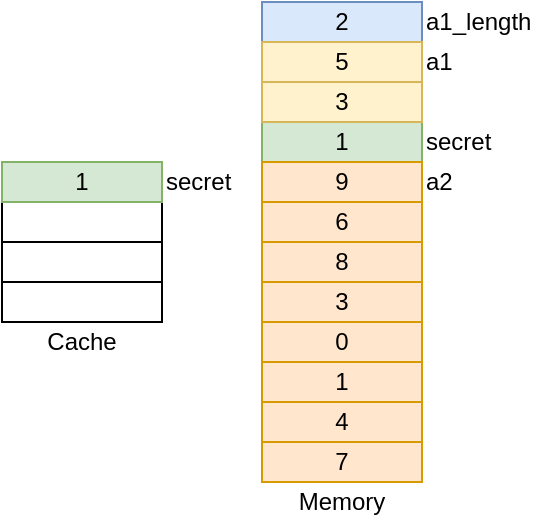<mxfile version="18.0.4" type="device" pages="2">
  <diagram id="a3TpG_nRwLeurYxLlEE_" name="Page-1">
    <mxGraphModel dx="593" dy="394" grid="1" gridSize="10" guides="1" tooltips="1" connect="1" arrows="1" fold="1" page="1" pageScale="1" pageWidth="520" pageHeight="250" math="0" shadow="0">
      <root>
        <mxCell id="0" />
        <mxCell id="1" parent="0" />
        <mxCell id="K2zTh3eD51Z4YKB7R2rv-2" value="1" style="rounded=0;whiteSpace=wrap;html=1;fillColor=#d5e8d4;strokeColor=#82b366;" vertex="1" parent="1">
          <mxGeometry x="320" y="60" width="80" height="20" as="geometry" />
        </mxCell>
        <mxCell id="K2zTh3eD51Z4YKB7R2rv-3" value="2" style="rounded=0;whiteSpace=wrap;html=1;fillColor=#dae8fc;strokeColor=#6c8ebf;" vertex="1" parent="1">
          <mxGeometry x="320" width="80" height="20" as="geometry" />
        </mxCell>
        <mxCell id="K2zTh3eD51Z4YKB7R2rv-4" value="5" style="rounded=0;whiteSpace=wrap;html=1;fillColor=#fff2cc;strokeColor=#d6b656;" vertex="1" parent="1">
          <mxGeometry x="320" y="20" width="80" height="20" as="geometry" />
        </mxCell>
        <mxCell id="K2zTh3eD51Z4YKB7R2rv-5" value="3" style="rounded=0;whiteSpace=wrap;html=1;fillColor=#fff2cc;strokeColor=#d6b656;" vertex="1" parent="1">
          <mxGeometry x="320" y="40" width="80" height="20" as="geometry" />
        </mxCell>
        <mxCell id="K2zTh3eD51Z4YKB7R2rv-6" value="2" style="rounded=0;whiteSpace=wrap;html=1;" vertex="1" parent="1">
          <mxGeometry x="320" y="80" width="80" height="20" as="geometry" />
        </mxCell>
        <mxCell id="K2zTh3eD51Z4YKB7R2rv-7" value="2" style="rounded=0;whiteSpace=wrap;html=1;" vertex="1" parent="1">
          <mxGeometry x="320" y="100" width="80" height="20" as="geometry" />
        </mxCell>
        <mxCell id="K2zTh3eD51Z4YKB7R2rv-8" value="2" style="rounded=0;whiteSpace=wrap;html=1;" vertex="1" parent="1">
          <mxGeometry x="320" y="120" width="80" height="20" as="geometry" />
        </mxCell>
        <mxCell id="K2zTh3eD51Z4YKB7R2rv-9" value="2" style="rounded=0;whiteSpace=wrap;html=1;" vertex="1" parent="1">
          <mxGeometry x="320" y="140" width="80" height="20" as="geometry" />
        </mxCell>
        <mxCell id="K2zTh3eD51Z4YKB7R2rv-10" value="2" style="rounded=0;whiteSpace=wrap;html=1;" vertex="1" parent="1">
          <mxGeometry x="320" y="160" width="80" height="20" as="geometry" />
        </mxCell>
        <mxCell id="K2zTh3eD51Z4YKB7R2rv-11" value="2" style="rounded=0;whiteSpace=wrap;html=1;" vertex="1" parent="1">
          <mxGeometry x="320" y="180" width="80" height="20" as="geometry" />
        </mxCell>
        <mxCell id="K2zTh3eD51Z4YKB7R2rv-12" value="2" style="rounded=0;whiteSpace=wrap;html=1;" vertex="1" parent="1">
          <mxGeometry x="320" y="200" width="80" height="20" as="geometry" />
        </mxCell>
        <mxCell id="K2zTh3eD51Z4YKB7R2rv-14" value="secret" style="text;html=1;strokeColor=none;fillColor=none;align=left;verticalAlign=middle;whiteSpace=wrap;rounded=0;" vertex="1" parent="1">
          <mxGeometry x="400" y="60" width="60" height="20" as="geometry" />
        </mxCell>
        <mxCell id="K2zTh3eD51Z4YKB7R2rv-16" value="a1_length" style="text;html=1;strokeColor=none;fillColor=none;align=left;verticalAlign=middle;whiteSpace=wrap;rounded=0;" vertex="1" parent="1">
          <mxGeometry x="400" width="60" height="20" as="geometry" />
        </mxCell>
        <mxCell id="K2zTh3eD51Z4YKB7R2rv-18" value="" style="rounded=0;whiteSpace=wrap;html=1;" vertex="1" parent="1">
          <mxGeometry x="190" y="100" width="80" height="20" as="geometry" />
        </mxCell>
        <mxCell id="K2zTh3eD51Z4YKB7R2rv-19" value="" style="rounded=0;whiteSpace=wrap;html=1;" vertex="1" parent="1">
          <mxGeometry x="190" y="120" width="80" height="20" as="geometry" />
        </mxCell>
        <mxCell id="K2zTh3eD51Z4YKB7R2rv-20" value="" style="rounded=0;whiteSpace=wrap;html=1;" vertex="1" parent="1">
          <mxGeometry x="190" y="140" width="80" height="20" as="geometry" />
        </mxCell>
        <mxCell id="K2zTh3eD51Z4YKB7R2rv-21" value="7" style="rounded=0;whiteSpace=wrap;html=1;fillColor=#ffe6cc;strokeColor=#d79b00;" vertex="1" parent="1">
          <mxGeometry x="320" y="220" width="80" height="20" as="geometry" />
        </mxCell>
        <mxCell id="K2zTh3eD51Z4YKB7R2rv-34" value="a1" style="text;html=1;strokeColor=none;fillColor=none;align=left;verticalAlign=middle;whiteSpace=wrap;rounded=0;" vertex="1" parent="1">
          <mxGeometry x="400" y="20" width="60" height="20" as="geometry" />
        </mxCell>
        <mxCell id="K2zTh3eD51Z4YKB7R2rv-35" value="a2" style="text;html=1;strokeColor=none;fillColor=none;align=left;verticalAlign=middle;whiteSpace=wrap;rounded=0;" vertex="1" parent="1">
          <mxGeometry x="400" y="80" width="60" height="20" as="geometry" />
        </mxCell>
        <mxCell id="K2zTh3eD51Z4YKB7R2rv-36" value="2" style="rounded=0;whiteSpace=wrap;html=1;" vertex="1" parent="1">
          <mxGeometry x="320" y="80" width="80" height="20" as="geometry" />
        </mxCell>
        <mxCell id="K2zTh3eD51Z4YKB7R2rv-37" value="2" style="rounded=0;whiteSpace=wrap;html=1;" vertex="1" parent="1">
          <mxGeometry x="320" y="100" width="80" height="20" as="geometry" />
        </mxCell>
        <mxCell id="K2zTh3eD51Z4YKB7R2rv-38" value="2" style="rounded=0;whiteSpace=wrap;html=1;" vertex="1" parent="1">
          <mxGeometry x="320" y="120" width="80" height="20" as="geometry" />
        </mxCell>
        <mxCell id="K2zTh3eD51Z4YKB7R2rv-39" value="2" style="rounded=0;whiteSpace=wrap;html=1;" vertex="1" parent="1">
          <mxGeometry x="320" y="140" width="80" height="20" as="geometry" />
        </mxCell>
        <mxCell id="K2zTh3eD51Z4YKB7R2rv-40" value="2" style="rounded=0;whiteSpace=wrap;html=1;" vertex="1" parent="1">
          <mxGeometry x="320" y="160" width="80" height="20" as="geometry" />
        </mxCell>
        <mxCell id="K2zTh3eD51Z4YKB7R2rv-41" value="2" style="rounded=0;whiteSpace=wrap;html=1;" vertex="1" parent="1">
          <mxGeometry x="320" y="180" width="80" height="20" as="geometry" />
        </mxCell>
        <mxCell id="K2zTh3eD51Z4YKB7R2rv-42" value="2" style="rounded=0;whiteSpace=wrap;html=1;" vertex="1" parent="1">
          <mxGeometry x="320" y="200" width="80" height="20" as="geometry" />
        </mxCell>
        <mxCell id="K2zTh3eD51Z4YKB7R2rv-43" value="9" style="rounded=0;whiteSpace=wrap;html=1;fillColor=#ffe6cc;strokeColor=#d79b00;" vertex="1" parent="1">
          <mxGeometry x="320" y="80" width="80" height="20" as="geometry" />
        </mxCell>
        <mxCell id="K2zTh3eD51Z4YKB7R2rv-44" value="6" style="rounded=0;whiteSpace=wrap;html=1;fillColor=#ffe6cc;strokeColor=#d79b00;" vertex="1" parent="1">
          <mxGeometry x="320" y="100" width="80" height="20" as="geometry" />
        </mxCell>
        <mxCell id="K2zTh3eD51Z4YKB7R2rv-45" value="8" style="rounded=0;whiteSpace=wrap;html=1;fillColor=#ffe6cc;strokeColor=#d79b00;" vertex="1" parent="1">
          <mxGeometry x="320" y="120" width="80" height="20" as="geometry" />
        </mxCell>
        <mxCell id="K2zTh3eD51Z4YKB7R2rv-46" value="3" style="rounded=0;whiteSpace=wrap;html=1;fillColor=#ffe6cc;strokeColor=#d79b00;" vertex="1" parent="1">
          <mxGeometry x="320" y="140" width="80" height="20" as="geometry" />
        </mxCell>
        <mxCell id="K2zTh3eD51Z4YKB7R2rv-47" value="0" style="rounded=0;whiteSpace=wrap;html=1;fillColor=#ffe6cc;strokeColor=#d79b00;" vertex="1" parent="1">
          <mxGeometry x="320" y="160" width="80" height="20" as="geometry" />
        </mxCell>
        <mxCell id="K2zTh3eD51Z4YKB7R2rv-48" value="1" style="rounded=0;whiteSpace=wrap;html=1;fillColor=#ffe6cc;strokeColor=#d79b00;" vertex="1" parent="1">
          <mxGeometry x="320" y="180" width="80" height="20" as="geometry" />
        </mxCell>
        <mxCell id="K2zTh3eD51Z4YKB7R2rv-49" value="4" style="rounded=0;whiteSpace=wrap;html=1;fillColor=#ffe6cc;strokeColor=#d79b00;" vertex="1" parent="1">
          <mxGeometry x="320" y="200" width="80" height="20" as="geometry" />
        </mxCell>
        <mxCell id="K2zTh3eD51Z4YKB7R2rv-50" value="1" style="rounded=0;whiteSpace=wrap;html=1;fillColor=#d5e8d4;strokeColor=#82b366;" vertex="1" parent="1">
          <mxGeometry x="190" y="80" width="80" height="20" as="geometry" />
        </mxCell>
        <mxCell id="K2zTh3eD51Z4YKB7R2rv-51" value="secret" style="text;html=1;strokeColor=none;fillColor=none;align=left;verticalAlign=middle;whiteSpace=wrap;rounded=0;" vertex="1" parent="1">
          <mxGeometry x="270" y="80" width="40" height="20" as="geometry" />
        </mxCell>
        <mxCell id="9LSa7fA5-okWeEQ-aWn5-1" value="Memory" style="text;html=1;strokeColor=none;fillColor=none;align=center;verticalAlign=middle;whiteSpace=wrap;rounded=0;" vertex="1" parent="1">
          <mxGeometry x="320" y="240" width="80" height="20" as="geometry" />
        </mxCell>
        <mxCell id="9LSa7fA5-okWeEQ-aWn5-2" value="Cache" style="text;html=1;strokeColor=none;fillColor=none;align=center;verticalAlign=middle;whiteSpace=wrap;rounded=0;" vertex="1" parent="1">
          <mxGeometry x="190" y="160" width="80" height="20" as="geometry" />
        </mxCell>
      </root>
    </mxGraphModel>
  </diagram>
  <diagram name="Copy of Page-1" id="gNRB2lJcgp4PBwHWL59h">
    <mxGraphModel dx="593" dy="394" grid="1" gridSize="10" guides="1" tooltips="1" connect="1" arrows="1" fold="1" page="1" pageScale="1" pageWidth="520" pageHeight="250" math="0" shadow="0">
      <root>
        <mxCell id="1PNqw6Yq_iX2IBtElfv8-0" />
        <mxCell id="1PNqw6Yq_iX2IBtElfv8-1" parent="1PNqw6Yq_iX2IBtElfv8-0" />
        <mxCell id="1PNqw6Yq_iX2IBtElfv8-6" value="2" style="rounded=0;whiteSpace=wrap;html=1;" vertex="1" parent="1PNqw6Yq_iX2IBtElfv8-1">
          <mxGeometry x="320" y="80" width="80" height="20" as="geometry" />
        </mxCell>
        <mxCell id="1PNqw6Yq_iX2IBtElfv8-7" value="2" style="rounded=0;whiteSpace=wrap;html=1;" vertex="1" parent="1PNqw6Yq_iX2IBtElfv8-1">
          <mxGeometry x="320" y="100" width="80" height="20" as="geometry" />
        </mxCell>
        <mxCell id="1PNqw6Yq_iX2IBtElfv8-8" value="2" style="rounded=0;whiteSpace=wrap;html=1;" vertex="1" parent="1PNqw6Yq_iX2IBtElfv8-1">
          <mxGeometry x="320" y="120" width="80" height="20" as="geometry" />
        </mxCell>
        <mxCell id="1PNqw6Yq_iX2IBtElfv8-9" value="2" style="rounded=0;whiteSpace=wrap;html=1;" vertex="1" parent="1PNqw6Yq_iX2IBtElfv8-1">
          <mxGeometry x="320" y="140" width="80" height="20" as="geometry" />
        </mxCell>
        <mxCell id="1PNqw6Yq_iX2IBtElfv8-10" value="2" style="rounded=0;whiteSpace=wrap;html=1;" vertex="1" parent="1PNqw6Yq_iX2IBtElfv8-1">
          <mxGeometry x="320" y="160" width="80" height="20" as="geometry" />
        </mxCell>
        <mxCell id="1PNqw6Yq_iX2IBtElfv8-11" value="2" style="rounded=0;whiteSpace=wrap;html=1;" vertex="1" parent="1PNqw6Yq_iX2IBtElfv8-1">
          <mxGeometry x="320" y="180" width="80" height="20" as="geometry" />
        </mxCell>
        <mxCell id="1PNqw6Yq_iX2IBtElfv8-12" value="2" style="rounded=0;whiteSpace=wrap;html=1;" vertex="1" parent="1PNqw6Yq_iX2IBtElfv8-1">
          <mxGeometry x="320" y="200" width="80" height="20" as="geometry" />
        </mxCell>
        <mxCell id="1PNqw6Yq_iX2IBtElfv8-16" value="" style="rounded=0;whiteSpace=wrap;html=1;" vertex="1" parent="1PNqw6Yq_iX2IBtElfv8-1">
          <mxGeometry x="190" y="120" width="80" height="20" as="geometry" />
        </mxCell>
        <mxCell id="1PNqw6Yq_iX2IBtElfv8-17" value="" style="rounded=0;whiteSpace=wrap;html=1;" vertex="1" parent="1PNqw6Yq_iX2IBtElfv8-1">
          <mxGeometry x="190" y="140" width="80" height="20" as="geometry" />
        </mxCell>
        <mxCell id="1PNqw6Yq_iX2IBtElfv8-18" value="7" style="rounded=0;whiteSpace=wrap;html=1;fillColor=#ffe6cc;strokeColor=#d79b00;" vertex="1" parent="1PNqw6Yq_iX2IBtElfv8-1">
          <mxGeometry x="320" y="220" width="80" height="20" as="geometry" />
        </mxCell>
        <mxCell id="1PNqw6Yq_iX2IBtElfv8-20" value="a2" style="text;html=1;strokeColor=none;fillColor=none;align=left;verticalAlign=middle;whiteSpace=wrap;rounded=0;" vertex="1" parent="1PNqw6Yq_iX2IBtElfv8-1">
          <mxGeometry x="400" y="80" width="60" height="20" as="geometry" />
        </mxCell>
        <mxCell id="1PNqw6Yq_iX2IBtElfv8-21" value="2" style="rounded=0;whiteSpace=wrap;html=1;" vertex="1" parent="1PNqw6Yq_iX2IBtElfv8-1">
          <mxGeometry x="320" y="80" width="80" height="20" as="geometry" />
        </mxCell>
        <mxCell id="1PNqw6Yq_iX2IBtElfv8-22" value="2" style="rounded=0;whiteSpace=wrap;html=1;" vertex="1" parent="1PNqw6Yq_iX2IBtElfv8-1">
          <mxGeometry x="320" y="100" width="80" height="20" as="geometry" />
        </mxCell>
        <mxCell id="1PNqw6Yq_iX2IBtElfv8-23" value="2" style="rounded=0;whiteSpace=wrap;html=1;" vertex="1" parent="1PNqw6Yq_iX2IBtElfv8-1">
          <mxGeometry x="320" y="120" width="80" height="20" as="geometry" />
        </mxCell>
        <mxCell id="1PNqw6Yq_iX2IBtElfv8-24" value="2" style="rounded=0;whiteSpace=wrap;html=1;" vertex="1" parent="1PNqw6Yq_iX2IBtElfv8-1">
          <mxGeometry x="320" y="140" width="80" height="20" as="geometry" />
        </mxCell>
        <mxCell id="1PNqw6Yq_iX2IBtElfv8-25" value="2" style="rounded=0;whiteSpace=wrap;html=1;" vertex="1" parent="1PNqw6Yq_iX2IBtElfv8-1">
          <mxGeometry x="320" y="160" width="80" height="20" as="geometry" />
        </mxCell>
        <mxCell id="1PNqw6Yq_iX2IBtElfv8-26" value="2" style="rounded=0;whiteSpace=wrap;html=1;" vertex="1" parent="1PNqw6Yq_iX2IBtElfv8-1">
          <mxGeometry x="320" y="180" width="80" height="20" as="geometry" />
        </mxCell>
        <mxCell id="1PNqw6Yq_iX2IBtElfv8-27" value="2" style="rounded=0;whiteSpace=wrap;html=1;" vertex="1" parent="1PNqw6Yq_iX2IBtElfv8-1">
          <mxGeometry x="320" y="200" width="80" height="20" as="geometry" />
        </mxCell>
        <mxCell id="1PNqw6Yq_iX2IBtElfv8-28" value="9" style="rounded=0;whiteSpace=wrap;html=1;fillColor=#ffe6cc;strokeColor=#d79b00;" vertex="1" parent="1PNqw6Yq_iX2IBtElfv8-1">
          <mxGeometry x="320" y="80" width="80" height="20" as="geometry" />
        </mxCell>
        <mxCell id="1PNqw6Yq_iX2IBtElfv8-29" value="6" style="rounded=0;whiteSpace=wrap;html=1;fillColor=#ffe6cc;strokeColor=#d79b00;" vertex="1" parent="1PNqw6Yq_iX2IBtElfv8-1">
          <mxGeometry x="320" y="100" width="80" height="20" as="geometry" />
        </mxCell>
        <mxCell id="1PNqw6Yq_iX2IBtElfv8-30" value="8" style="rounded=0;whiteSpace=wrap;html=1;fillColor=#ffe6cc;strokeColor=#d79b00;" vertex="1" parent="1PNqw6Yq_iX2IBtElfv8-1">
          <mxGeometry x="320" y="120" width="80" height="20" as="geometry" />
        </mxCell>
        <mxCell id="1PNqw6Yq_iX2IBtElfv8-31" value="3" style="rounded=0;whiteSpace=wrap;html=1;fillColor=#ffe6cc;strokeColor=#d79b00;" vertex="1" parent="1PNqw6Yq_iX2IBtElfv8-1">
          <mxGeometry x="320" y="140" width="80" height="20" as="geometry" />
        </mxCell>
        <mxCell id="1PNqw6Yq_iX2IBtElfv8-32" value="0" style="rounded=0;whiteSpace=wrap;html=1;fillColor=#ffe6cc;strokeColor=#d79b00;" vertex="1" parent="1PNqw6Yq_iX2IBtElfv8-1">
          <mxGeometry x="320" y="160" width="80" height="20" as="geometry" />
        </mxCell>
        <mxCell id="1PNqw6Yq_iX2IBtElfv8-33" value="1" style="rounded=0;whiteSpace=wrap;html=1;fillColor=#ffe6cc;strokeColor=#d79b00;" vertex="1" parent="1PNqw6Yq_iX2IBtElfv8-1">
          <mxGeometry x="320" y="180" width="80" height="20" as="geometry" />
        </mxCell>
        <mxCell id="1PNqw6Yq_iX2IBtElfv8-34" value="4" style="rounded=0;whiteSpace=wrap;html=1;fillColor=#ffe6cc;strokeColor=#d79b00;" vertex="1" parent="1PNqw6Yq_iX2IBtElfv8-1">
          <mxGeometry x="320" y="200" width="80" height="20" as="geometry" />
        </mxCell>
        <mxCell id="1PNqw6Yq_iX2IBtElfv8-35" value="1" style="rounded=0;whiteSpace=wrap;html=1;fillColor=#d5e8d4;strokeColor=#82b366;" vertex="1" parent="1PNqw6Yq_iX2IBtElfv8-1">
          <mxGeometry x="190" y="80" width="80" height="20" as="geometry" />
        </mxCell>
        <mxCell id="1PNqw6Yq_iX2IBtElfv8-36" value="secret" style="text;html=1;strokeColor=none;fillColor=none;align=left;verticalAlign=middle;whiteSpace=wrap;rounded=0;" vertex="1" parent="1PNqw6Yq_iX2IBtElfv8-1">
          <mxGeometry x="270" y="80" width="60" height="20" as="geometry" />
        </mxCell>
        <mxCell id="jw_PfXPlLr7SlH4kOCZ0-0" value="6" style="rounded=0;whiteSpace=wrap;html=1;fillColor=#ffe6cc;strokeColor=#d79b00;" vertex="1" parent="1PNqw6Yq_iX2IBtElfv8-1">
          <mxGeometry x="190" y="100" width="80" height="20" as="geometry" />
        </mxCell>
        <mxCell id="jw_PfXPlLr7SlH4kOCZ0-1" value="a2[1]" style="text;html=1;strokeColor=none;fillColor=none;align=left;verticalAlign=middle;whiteSpace=wrap;rounded=0;" vertex="1" parent="1PNqw6Yq_iX2IBtElfv8-1">
          <mxGeometry x="270" y="100" width="60" height="20" as="geometry" />
        </mxCell>
        <mxCell id="k3T93ESBYTw8vAatkhyQ-0" value="Memory" style="text;html=1;strokeColor=none;fillColor=none;align=center;verticalAlign=middle;whiteSpace=wrap;rounded=0;" vertex="1" parent="1PNqw6Yq_iX2IBtElfv8-1">
          <mxGeometry x="320" y="240" width="80" height="20" as="geometry" />
        </mxCell>
        <mxCell id="k3T93ESBYTw8vAatkhyQ-1" value="Cache" style="text;html=1;strokeColor=none;fillColor=none;align=center;verticalAlign=middle;whiteSpace=wrap;rounded=0;" vertex="1" parent="1PNqw6Yq_iX2IBtElfv8-1">
          <mxGeometry x="190" y="160" width="80" height="20" as="geometry" />
        </mxCell>
        <mxCell id="aBtg185zn7tWnl6ds6LP-0" value="1" style="rounded=0;whiteSpace=wrap;html=1;fillColor=#d5e8d4;strokeColor=#82b366;" vertex="1" parent="1PNqw6Yq_iX2IBtElfv8-1">
          <mxGeometry x="320" y="60" width="80" height="20" as="geometry" />
        </mxCell>
        <mxCell id="aBtg185zn7tWnl6ds6LP-1" value="2" style="rounded=0;whiteSpace=wrap;html=1;fillColor=#dae8fc;strokeColor=#6c8ebf;" vertex="1" parent="1PNqw6Yq_iX2IBtElfv8-1">
          <mxGeometry x="320" width="80" height="20" as="geometry" />
        </mxCell>
        <mxCell id="aBtg185zn7tWnl6ds6LP-2" value="5" style="rounded=0;whiteSpace=wrap;html=1;fillColor=#fff2cc;strokeColor=#d6b656;" vertex="1" parent="1PNqw6Yq_iX2IBtElfv8-1">
          <mxGeometry x="320" y="20" width="80" height="20" as="geometry" />
        </mxCell>
        <mxCell id="aBtg185zn7tWnl6ds6LP-3" value="3" style="rounded=0;whiteSpace=wrap;html=1;fillColor=#fff2cc;strokeColor=#d6b656;" vertex="1" parent="1PNqw6Yq_iX2IBtElfv8-1">
          <mxGeometry x="320" y="40" width="80" height="20" as="geometry" />
        </mxCell>
        <mxCell id="aBtg185zn7tWnl6ds6LP-4" value="secret" style="text;html=1;strokeColor=none;fillColor=none;align=left;verticalAlign=middle;whiteSpace=wrap;rounded=0;" vertex="1" parent="1PNqw6Yq_iX2IBtElfv8-1">
          <mxGeometry x="400" y="60" width="60" height="20" as="geometry" />
        </mxCell>
        <mxCell id="aBtg185zn7tWnl6ds6LP-5" value="a1_length" style="text;html=1;strokeColor=none;fillColor=none;align=left;verticalAlign=middle;whiteSpace=wrap;rounded=0;" vertex="1" parent="1PNqw6Yq_iX2IBtElfv8-1">
          <mxGeometry x="400" width="60" height="20" as="geometry" />
        </mxCell>
        <mxCell id="aBtg185zn7tWnl6ds6LP-6" value="a1" style="text;html=1;strokeColor=none;fillColor=none;align=left;verticalAlign=middle;whiteSpace=wrap;rounded=0;" vertex="1" parent="1PNqw6Yq_iX2IBtElfv8-1">
          <mxGeometry x="400" y="20" width="60" height="20" as="geometry" />
        </mxCell>
      </root>
    </mxGraphModel>
  </diagram>
</mxfile>
